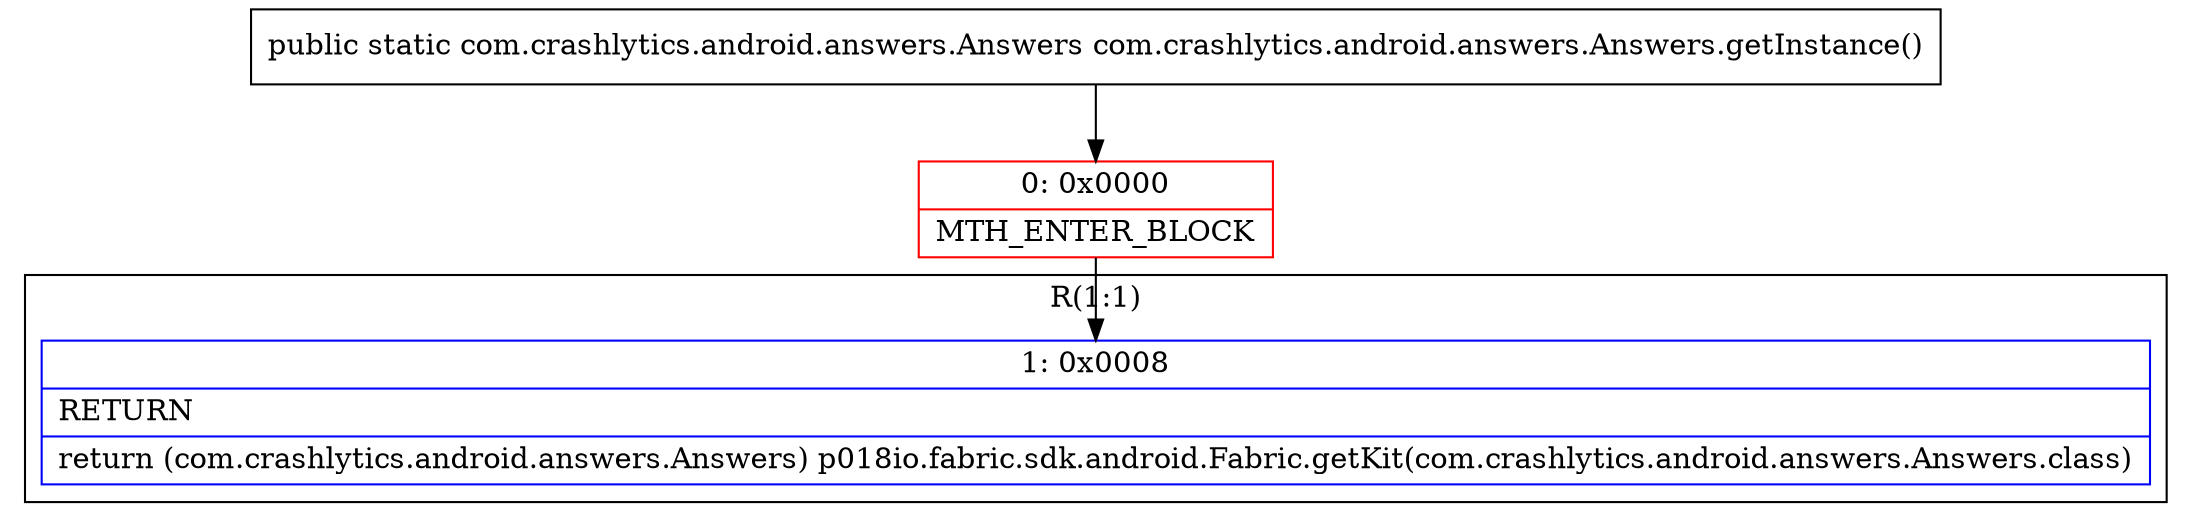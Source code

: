 digraph "CFG forcom.crashlytics.android.answers.Answers.getInstance()Lcom\/crashlytics\/android\/answers\/Answers;" {
subgraph cluster_Region_1638576902 {
label = "R(1:1)";
node [shape=record,color=blue];
Node_1 [shape=record,label="{1\:\ 0x0008|RETURN\l|return (com.crashlytics.android.answers.Answers) p018io.fabric.sdk.android.Fabric.getKit(com.crashlytics.android.answers.Answers.class)\l}"];
}
Node_0 [shape=record,color=red,label="{0\:\ 0x0000|MTH_ENTER_BLOCK\l}"];
MethodNode[shape=record,label="{public static com.crashlytics.android.answers.Answers com.crashlytics.android.answers.Answers.getInstance() }"];
MethodNode -> Node_0;
Node_0 -> Node_1;
}

